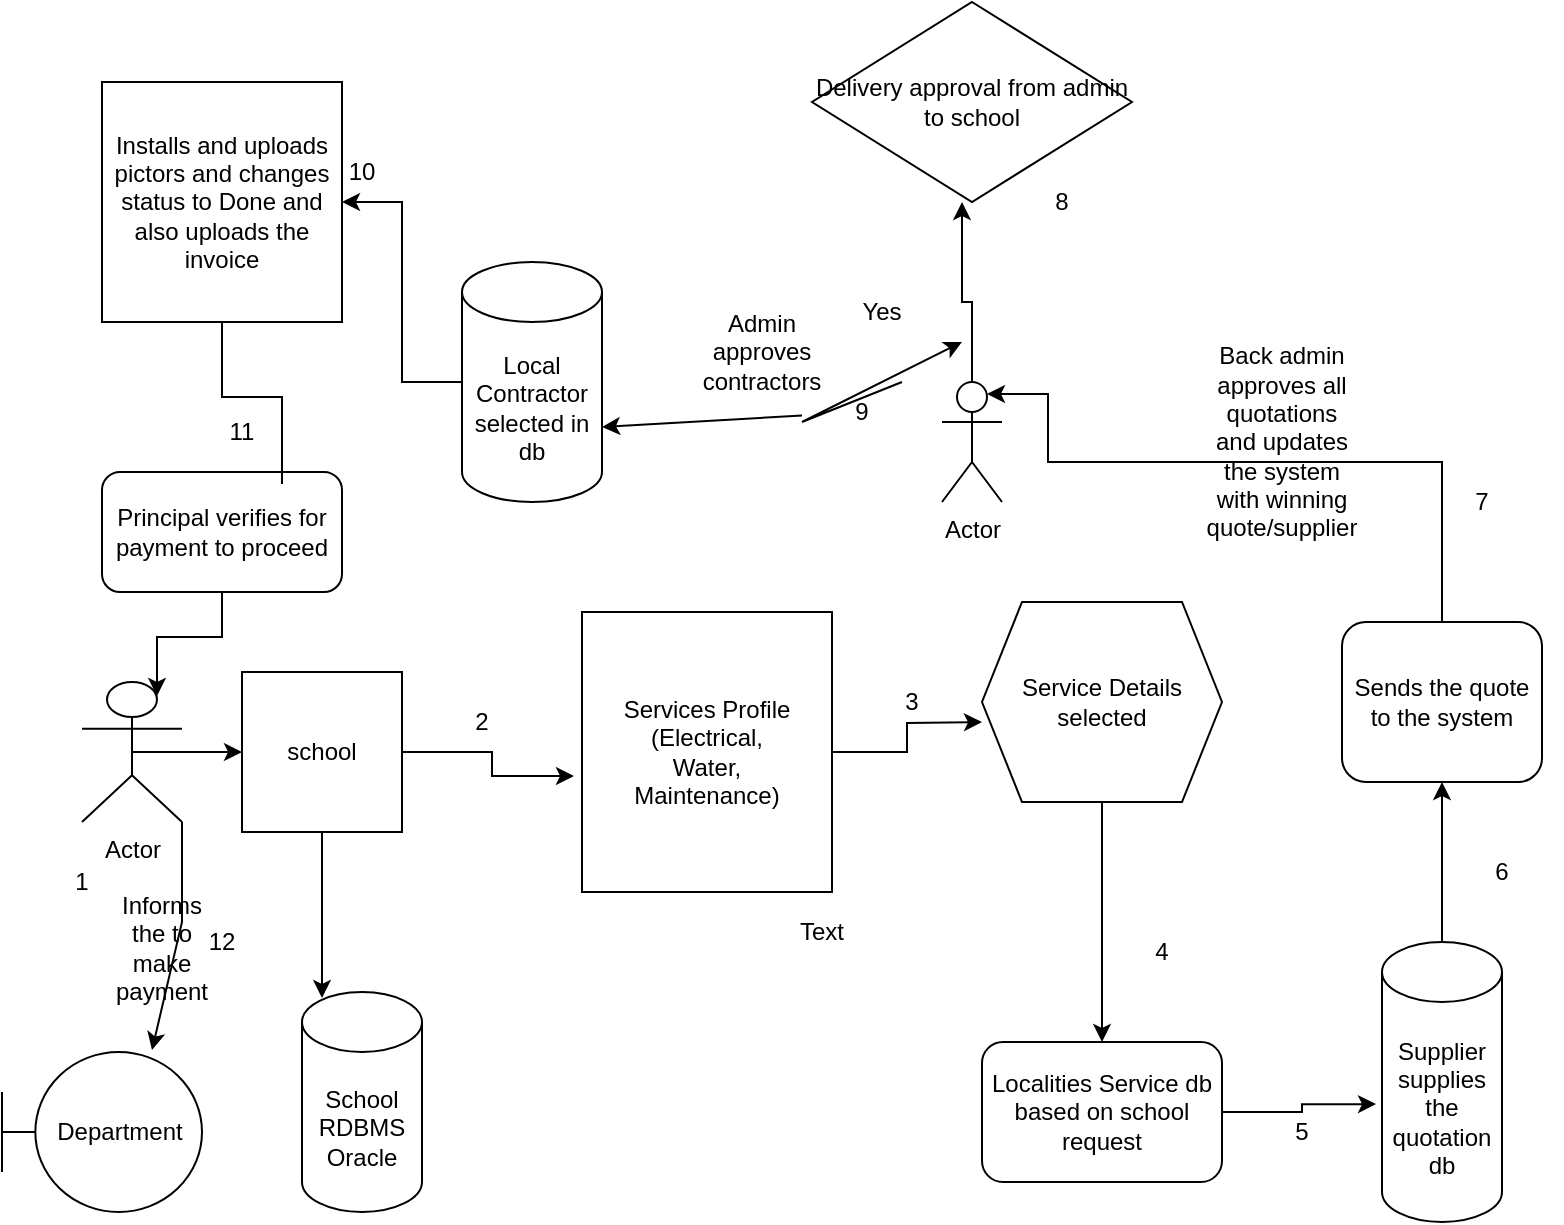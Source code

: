 <mxfile version="18.1.2" type="github">
  <diagram id="dqDUbXOCZ0WugO3rR7n7" name="Page-1">
    <mxGraphModel dx="1038" dy="1623" grid="1" gridSize="10" guides="1" tooltips="1" connect="1" arrows="1" fold="1" page="1" pageScale="1" pageWidth="850" pageHeight="1100" math="0" shadow="0">
      <root>
        <mxCell id="0" />
        <mxCell id="1" parent="0" />
        <mxCell id="awgxgyZ3YHoRm7fRsECu-2" style="edgeStyle=orthogonalEdgeStyle;rounded=0;orthogonalLoop=1;jettySize=auto;html=1;exitX=0.5;exitY=0.5;exitDx=0;exitDy=0;exitPerimeter=0;" edge="1" parent="1" source="awgxgyZ3YHoRm7fRsECu-1" target="awgxgyZ3YHoRm7fRsECu-3">
          <mxGeometry relative="1" as="geometry">
            <mxPoint x="270" y="185" as="targetPoint" />
          </mxGeometry>
        </mxCell>
        <mxCell id="awgxgyZ3YHoRm7fRsECu-1" value="Actor" style="shape=umlActor;verticalLabelPosition=bottom;verticalAlign=top;html=1;outlineConnect=0;" vertex="1" parent="1">
          <mxGeometry x="80" y="150" width="50" height="70" as="geometry" />
        </mxCell>
        <mxCell id="awgxgyZ3YHoRm7fRsECu-6" style="edgeStyle=orthogonalEdgeStyle;rounded=0;orthogonalLoop=1;jettySize=auto;html=1;" edge="1" parent="1" source="awgxgyZ3YHoRm7fRsECu-3">
          <mxGeometry relative="1" as="geometry">
            <mxPoint x="200" y="308" as="targetPoint" />
          </mxGeometry>
        </mxCell>
        <mxCell id="awgxgyZ3YHoRm7fRsECu-7" style="edgeStyle=orthogonalEdgeStyle;rounded=0;orthogonalLoop=1;jettySize=auto;html=1;entryX=-0.032;entryY=0.586;entryDx=0;entryDy=0;entryPerimeter=0;" edge="1" parent="1" source="awgxgyZ3YHoRm7fRsECu-3" target="awgxgyZ3YHoRm7fRsECu-4">
          <mxGeometry relative="1" as="geometry">
            <mxPoint x="370" y="185" as="targetPoint" />
          </mxGeometry>
        </mxCell>
        <mxCell id="awgxgyZ3YHoRm7fRsECu-3" value="school" style="whiteSpace=wrap;html=1;aspect=fixed;" vertex="1" parent="1">
          <mxGeometry x="160" y="145" width="80" height="80" as="geometry" />
        </mxCell>
        <mxCell id="awgxgyZ3YHoRm7fRsECu-9" style="edgeStyle=orthogonalEdgeStyle;rounded=0;orthogonalLoop=1;jettySize=auto;html=1;" edge="1" parent="1" source="awgxgyZ3YHoRm7fRsECu-4">
          <mxGeometry relative="1" as="geometry">
            <mxPoint x="530" y="170" as="targetPoint" />
          </mxGeometry>
        </mxCell>
        <mxCell id="awgxgyZ3YHoRm7fRsECu-4" value="&lt;div&gt;Services Profile (Electrical,&lt;/div&gt;&lt;div&gt;Water,&lt;/div&gt;&lt;div&gt;Maintenance)&lt;/div&gt;" style="rounded=0;whiteSpace=wrap;html=1;" vertex="1" parent="1">
          <mxGeometry x="330" y="115" width="125" height="140" as="geometry" />
        </mxCell>
        <mxCell id="awgxgyZ3YHoRm7fRsECu-5" value="School RDBMS Oracle" style="shape=cylinder3;whiteSpace=wrap;html=1;boundedLbl=1;backgroundOutline=1;size=15;" vertex="1" parent="1">
          <mxGeometry x="190" y="305" width="60" height="110" as="geometry" />
        </mxCell>
        <mxCell id="awgxgyZ3YHoRm7fRsECu-8" value="Service Details selected" style="shape=hexagon;perimeter=hexagonPerimeter2;whiteSpace=wrap;html=1;fixedSize=1;" vertex="1" parent="1">
          <mxGeometry x="530" y="110" width="120" height="100" as="geometry" />
        </mxCell>
        <mxCell id="awgxgyZ3YHoRm7fRsECu-25" style="edgeStyle=orthogonalEdgeStyle;rounded=0;orthogonalLoop=1;jettySize=auto;html=1;" edge="1" parent="1" source="awgxgyZ3YHoRm7fRsECu-10" target="awgxgyZ3YHoRm7fRsECu-14">
          <mxGeometry relative="1" as="geometry" />
        </mxCell>
        <mxCell id="awgxgyZ3YHoRm7fRsECu-10" value="Supplier supplies the quotation db" style="shape=cylinder3;whiteSpace=wrap;html=1;boundedLbl=1;backgroundOutline=1;size=15;" vertex="1" parent="1">
          <mxGeometry x="730" y="280" width="60" height="140" as="geometry" />
        </mxCell>
        <mxCell id="awgxgyZ3YHoRm7fRsECu-52" style="edgeStyle=orthogonalEdgeStyle;rounded=0;orthogonalLoop=1;jettySize=auto;html=1;entryX=1;entryY=0.5;entryDx=0;entryDy=0;" edge="1" parent="1" source="awgxgyZ3YHoRm7fRsECu-11" target="awgxgyZ3YHoRm7fRsECu-50">
          <mxGeometry relative="1" as="geometry" />
        </mxCell>
        <mxCell id="awgxgyZ3YHoRm7fRsECu-11" value="Local Contractor selected in db" style="shape=cylinder3;whiteSpace=wrap;html=1;boundedLbl=1;backgroundOutline=1;size=15;" vertex="1" parent="1">
          <mxGeometry x="270" y="-60" width="70" height="120" as="geometry" />
        </mxCell>
        <mxCell id="awgxgyZ3YHoRm7fRsECu-36" style="edgeStyle=orthogonalEdgeStyle;rounded=0;orthogonalLoop=1;jettySize=auto;html=1;entryX=0.75;entryY=0.1;entryDx=0;entryDy=0;entryPerimeter=0;" edge="1" parent="1" source="awgxgyZ3YHoRm7fRsECu-14" target="awgxgyZ3YHoRm7fRsECu-34">
          <mxGeometry relative="1" as="geometry">
            <mxPoint x="580" y="20" as="targetPoint" />
            <Array as="points">
              <mxPoint x="760" y="40" />
              <mxPoint x="563" y="40" />
            </Array>
          </mxGeometry>
        </mxCell>
        <mxCell id="awgxgyZ3YHoRm7fRsECu-14" value="Sends the quote to the system" style="rounded=1;whiteSpace=wrap;html=1;" vertex="1" parent="1">
          <mxGeometry x="710" y="120" width="100" height="80" as="geometry" />
        </mxCell>
        <mxCell id="awgxgyZ3YHoRm7fRsECu-20" value="1" style="text;html=1;strokeColor=none;fillColor=none;align=center;verticalAlign=middle;whiteSpace=wrap;rounded=0;" vertex="1" parent="1">
          <mxGeometry x="50" y="235" width="60" height="30" as="geometry" />
        </mxCell>
        <mxCell id="awgxgyZ3YHoRm7fRsECu-21" value="2" style="text;html=1;strokeColor=none;fillColor=none;align=center;verticalAlign=middle;whiteSpace=wrap;rounded=0;" vertex="1" parent="1">
          <mxGeometry x="250" y="155" width="60" height="30" as="geometry" />
        </mxCell>
        <mxCell id="awgxgyZ3YHoRm7fRsECu-22" value="3" style="text;html=1;strokeColor=none;fillColor=none;align=center;verticalAlign=middle;whiteSpace=wrap;rounded=0;" vertex="1" parent="1">
          <mxGeometry x="465" y="145" width="60" height="30" as="geometry" />
        </mxCell>
        <mxCell id="awgxgyZ3YHoRm7fRsECu-27" style="edgeStyle=orthogonalEdgeStyle;rounded=0;orthogonalLoop=1;jettySize=auto;html=1;entryX=0.5;entryY=0;entryDx=0;entryDy=0;exitX=0.5;exitY=1;exitDx=0;exitDy=0;" edge="1" parent="1" source="awgxgyZ3YHoRm7fRsECu-8" target="awgxgyZ3YHoRm7fRsECu-26">
          <mxGeometry relative="1" as="geometry">
            <mxPoint x="590" y="230" as="sourcePoint" />
          </mxGeometry>
        </mxCell>
        <mxCell id="awgxgyZ3YHoRm7fRsECu-28" style="edgeStyle=orthogonalEdgeStyle;rounded=0;orthogonalLoop=1;jettySize=auto;html=1;entryX=-0.05;entryY=0.579;entryDx=0;entryDy=0;entryPerimeter=0;" edge="1" parent="1" source="awgxgyZ3YHoRm7fRsECu-26" target="awgxgyZ3YHoRm7fRsECu-10">
          <mxGeometry relative="1" as="geometry" />
        </mxCell>
        <mxCell id="awgxgyZ3YHoRm7fRsECu-26" value="Localities Service db based on school request" style="rounded=1;whiteSpace=wrap;html=1;" vertex="1" parent="1">
          <mxGeometry x="530" y="330" width="120" height="70" as="geometry" />
        </mxCell>
        <mxCell id="awgxgyZ3YHoRm7fRsECu-29" value="4" style="text;html=1;strokeColor=none;fillColor=none;align=center;verticalAlign=middle;whiteSpace=wrap;rounded=0;" vertex="1" parent="1">
          <mxGeometry x="590" y="270" width="60" height="30" as="geometry" />
        </mxCell>
        <mxCell id="awgxgyZ3YHoRm7fRsECu-30" value="5" style="text;html=1;strokeColor=none;fillColor=none;align=center;verticalAlign=middle;whiteSpace=wrap;rounded=0;" vertex="1" parent="1">
          <mxGeometry x="660" y="360" width="60" height="30" as="geometry" />
        </mxCell>
        <mxCell id="awgxgyZ3YHoRm7fRsECu-31" value="Text" style="text;html=1;strokeColor=none;fillColor=none;align=center;verticalAlign=middle;whiteSpace=wrap;rounded=0;" vertex="1" parent="1">
          <mxGeometry x="420" y="260" width="60" height="30" as="geometry" />
        </mxCell>
        <mxCell id="awgxgyZ3YHoRm7fRsECu-32" value="6" style="text;html=1;strokeColor=none;fillColor=none;align=center;verticalAlign=middle;whiteSpace=wrap;rounded=0;" vertex="1" parent="1">
          <mxGeometry x="760" y="230" width="60" height="30" as="geometry" />
        </mxCell>
        <mxCell id="awgxgyZ3YHoRm7fRsECu-41" style="edgeStyle=orthogonalEdgeStyle;rounded=0;orthogonalLoop=1;jettySize=auto;html=1;" edge="1" parent="1" source="awgxgyZ3YHoRm7fRsECu-34">
          <mxGeometry relative="1" as="geometry">
            <mxPoint x="520" y="-90" as="targetPoint" />
            <Array as="points">
              <mxPoint x="525" y="-40" />
              <mxPoint x="520" y="-40" />
            </Array>
          </mxGeometry>
        </mxCell>
        <mxCell id="awgxgyZ3YHoRm7fRsECu-34" value="Actor" style="shape=umlActor;verticalLabelPosition=bottom;verticalAlign=top;html=1;outlineConnect=0;" vertex="1" parent="1">
          <mxGeometry x="510" width="30" height="60" as="geometry" />
        </mxCell>
        <mxCell id="awgxgyZ3YHoRm7fRsECu-37" value="Back admin approves all quotations and updates the system with winning quote/supplier" style="text;html=1;strokeColor=none;fillColor=none;align=center;verticalAlign=middle;whiteSpace=wrap;rounded=0;" vertex="1" parent="1">
          <mxGeometry x="640" y="15" width="80" height="30" as="geometry" />
        </mxCell>
        <mxCell id="awgxgyZ3YHoRm7fRsECu-39" value="Admin approves contractors" style="text;html=1;strokeColor=none;fillColor=none;align=center;verticalAlign=middle;whiteSpace=wrap;rounded=0;" vertex="1" parent="1">
          <mxGeometry x="390" y="-30" width="60" height="30" as="geometry" />
        </mxCell>
        <mxCell id="awgxgyZ3YHoRm7fRsECu-42" value="Delivery approval from admin to school" style="rhombus;whiteSpace=wrap;html=1;" vertex="1" parent="1">
          <mxGeometry x="445" y="-190" width="160" height="100" as="geometry" />
        </mxCell>
        <mxCell id="awgxgyZ3YHoRm7fRsECu-44" value="Yes" style="text;html=1;strokeColor=none;fillColor=none;align=center;verticalAlign=middle;whiteSpace=wrap;rounded=0;" vertex="1" parent="1">
          <mxGeometry x="450" y="-50" width="60" height="30" as="geometry" />
        </mxCell>
        <mxCell id="awgxgyZ3YHoRm7fRsECu-48" value="" style="endArrow=classic;startArrow=none;html=1;rounded=0;" edge="1" parent="1">
          <mxGeometry width="50" height="50" relative="1" as="geometry">
            <mxPoint x="490" as="sourcePoint" />
            <mxPoint x="520" y="-20" as="targetPoint" />
            <Array as="points">
              <mxPoint x="440" y="20" />
            </Array>
          </mxGeometry>
        </mxCell>
        <mxCell id="awgxgyZ3YHoRm7fRsECu-55" style="edgeStyle=orthogonalEdgeStyle;rounded=0;orthogonalLoop=1;jettySize=auto;html=1;entryX=0.75;entryY=0.1;entryDx=0;entryDy=0;entryPerimeter=0;startArrow=none;" edge="1" parent="1" source="awgxgyZ3YHoRm7fRsECu-53" target="awgxgyZ3YHoRm7fRsECu-1">
          <mxGeometry relative="1" as="geometry" />
        </mxCell>
        <mxCell id="awgxgyZ3YHoRm7fRsECu-50" value="Installs and uploads pictors and changes status to Done and also uploads the invoice" style="whiteSpace=wrap;html=1;aspect=fixed;" vertex="1" parent="1">
          <mxGeometry x="90" y="-150" width="120" height="120" as="geometry" />
        </mxCell>
        <mxCell id="awgxgyZ3YHoRm7fRsECu-54" value="Department" style="shape=umlBoundary;whiteSpace=wrap;html=1;" vertex="1" parent="1">
          <mxGeometry x="40" y="335" width="100" height="80" as="geometry" />
        </mxCell>
        <mxCell id="awgxgyZ3YHoRm7fRsECu-53" value="Principal verifies for payment to proceed" style="rounded=1;whiteSpace=wrap;html=1;" vertex="1" parent="1">
          <mxGeometry x="90" y="45" width="120" height="60" as="geometry" />
        </mxCell>
        <mxCell id="awgxgyZ3YHoRm7fRsECu-57" value="" style="edgeStyle=orthogonalEdgeStyle;rounded=0;orthogonalLoop=1;jettySize=auto;html=1;entryX=0.75;entryY=0.1;entryDx=0;entryDy=0;entryPerimeter=0;endArrow=none;" edge="1" parent="1" source="awgxgyZ3YHoRm7fRsECu-50" target="awgxgyZ3YHoRm7fRsECu-53">
          <mxGeometry relative="1" as="geometry">
            <mxPoint x="150" y="-30" as="sourcePoint" />
            <mxPoint x="117.5" y="157" as="targetPoint" />
          </mxGeometry>
        </mxCell>
        <mxCell id="awgxgyZ3YHoRm7fRsECu-58" value="" style="endArrow=classic;html=1;rounded=0;entryX=0.75;entryY=-0.012;entryDx=0;entryDy=0;entryPerimeter=0;exitX=1;exitY=1;exitDx=0;exitDy=0;exitPerimeter=0;" edge="1" parent="1" source="awgxgyZ3YHoRm7fRsECu-1" target="awgxgyZ3YHoRm7fRsECu-54">
          <mxGeometry width="50" height="50" relative="1" as="geometry">
            <mxPoint x="130" y="250" as="sourcePoint" />
            <mxPoint x="460" y="170" as="targetPoint" />
            <Array as="points">
              <mxPoint x="130" y="270" />
            </Array>
          </mxGeometry>
        </mxCell>
        <mxCell id="awgxgyZ3YHoRm7fRsECu-59" value="Informs the to make payment" style="text;html=1;strokeColor=none;fillColor=none;align=center;verticalAlign=middle;whiteSpace=wrap;rounded=0;" vertex="1" parent="1">
          <mxGeometry x="90" y="270" width="60" height="25" as="geometry" />
        </mxCell>
        <mxCell id="awgxgyZ3YHoRm7fRsECu-60" value="7" style="text;html=1;strokeColor=none;fillColor=none;align=center;verticalAlign=middle;whiteSpace=wrap;rounded=0;" vertex="1" parent="1">
          <mxGeometry x="750" y="45" width="60" height="30" as="geometry" />
        </mxCell>
        <mxCell id="awgxgyZ3YHoRm7fRsECu-61" value="8" style="text;html=1;strokeColor=none;fillColor=none;align=center;verticalAlign=middle;whiteSpace=wrap;rounded=0;" vertex="1" parent="1">
          <mxGeometry x="540" y="-105" width="60" height="30" as="geometry" />
        </mxCell>
        <mxCell id="awgxgyZ3YHoRm7fRsECu-62" value="9" style="text;html=1;strokeColor=none;fillColor=none;align=center;verticalAlign=middle;whiteSpace=wrap;rounded=0;" vertex="1" parent="1">
          <mxGeometry x="440" width="60" height="30" as="geometry" />
        </mxCell>
        <mxCell id="awgxgyZ3YHoRm7fRsECu-63" value="" style="endArrow=none;startArrow=classic;html=1;rounded=0;exitX=1;exitY=0;exitDx=0;exitDy=82.5;exitPerimeter=0;" edge="1" parent="1" source="awgxgyZ3YHoRm7fRsECu-11" target="awgxgyZ3YHoRm7fRsECu-62">
          <mxGeometry width="50" height="50" relative="1" as="geometry">
            <mxPoint x="340" y="22.5" as="sourcePoint" />
            <mxPoint x="520" y="-20" as="targetPoint" />
            <Array as="points" />
          </mxGeometry>
        </mxCell>
        <mxCell id="awgxgyZ3YHoRm7fRsECu-64" value="10" style="text;html=1;strokeColor=none;fillColor=none;align=center;verticalAlign=middle;whiteSpace=wrap;rounded=0;" vertex="1" parent="1">
          <mxGeometry x="190" y="-120" width="60" height="30" as="geometry" />
        </mxCell>
        <mxCell id="awgxgyZ3YHoRm7fRsECu-65" value="11" style="text;html=1;strokeColor=none;fillColor=none;align=center;verticalAlign=middle;whiteSpace=wrap;rounded=0;" vertex="1" parent="1">
          <mxGeometry x="130" y="10" width="60" height="30" as="geometry" />
        </mxCell>
        <mxCell id="awgxgyZ3YHoRm7fRsECu-66" value="12" style="text;html=1;strokeColor=none;fillColor=none;align=center;verticalAlign=middle;whiteSpace=wrap;rounded=0;" vertex="1" parent="1">
          <mxGeometry x="120" y="265" width="60" height="30" as="geometry" />
        </mxCell>
      </root>
    </mxGraphModel>
  </diagram>
</mxfile>
